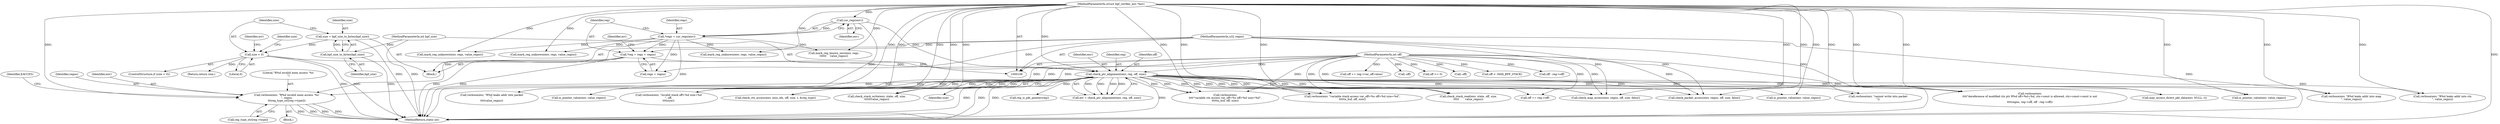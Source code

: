 digraph "0_linux_0c17d1d2c61936401f4702e1846e2c19b200f958_1@pointer" {
"1000524" [label="(Call,verbose(env, \"R%d invalid mem access '%s'\n\", regno,\n\t\t\treg_type_str[reg->type]))"];
"1000149" [label="(Call,check_ptr_alignment(env, reg, off, size))"];
"1000124" [label="(Call,cur_regs(env))"];
"1000107" [label="(MethodParameterIn,struct bpf_verifier_env *env)"];
"1000127" [label="(Call,*reg = regs + regno)"];
"1000122" [label="(Call,*regs = cur_regs(env))"];
"1000109" [label="(MethodParameterIn,u32 regno)"];
"1000110" [label="(MethodParameterIn,int off)"];
"1000142" [label="(Call,size < 0)"];
"1000137" [label="(Call,size = bpf_size_to_bytes(bpf_size))"];
"1000139" [label="(Call,bpf_size_to_bytes(bpf_size))"];
"1000111" [label="(MethodParameterIn,int bpf_size)"];
"1000442" [label="(Call,check_stack_write(env, state, off, size,\n\t\t\t\t\t\tvalue_regno))"];
"1000234" [label="(Call,is_pointer_value(env, value_regno))"];
"1000321" [label="(Call,mark_reg_unknown(env, regs, value_regno))"];
"1000488" [label="(Call,is_pointer_value(env, value_regno))"];
"1000473" [label="(Call,verbose(env, \"cannot write into packet\n\"))"];
"1000123" [label="(Identifier,regs)"];
"1000390" [label="(Call,off += reg->var_off.value)"];
"1000127" [label="(Call,*reg = regs + regno)"];
"1000468" [label="(Call,may_access_direct_pkt_data(env, NULL, t))"];
"1000107" [label="(MethodParameterIn,struct bpf_verifier_env *env)"];
"1000151" [label="(Identifier,reg)"];
"1000192" [label="(Call,check_map_access(env, regno, off, size, false))"];
"1000326" [label="(Call,mark_reg_known_zero(env, regs,\n\t\t\t\t\t\t    value_regno))"];
"1000158" [label="(Call,off += reg->off)"];
"1000501" [label="(Call,check_packet_access(env, regno, off, size, false))"];
"1000526" [label="(Literal,\"R%d invalid mem access '%s'\n\")"];
"1000144" [label="(Literal,0)"];
"1000148" [label="(Identifier,err)"];
"1000183" [label="(Call,verbose(env, \"R%d leaks addr into map\n\", value_regno))"];
"1000381" [label="(Call,verbose(env, \"variable stack access var_off=%s off=%d size=%d\",\n\t\t\t\ttn_buf, off, size))"];
"1000114" [label="(Block,)"];
"1000492" [label="(Call,verbose(env, \"R%d leaks addr into packet\n\",\n\t\t\t\tvalue_regno))"];
"1000459" [label="(Call,reg_is_pkt_pointer(reg))"];
"1000129" [label="(Call,regs + regno)"];
"1000286" [label="(Call,verbose(env,\n\t\t\t\t\"variable ctx access var_off=%s off=%d size=%d\",\n\t\t\t\ttn_buf, off, size))"];
"1000402" [label="(Call,off < -MAX_BPF_STACK)"];
"1000124" [label="(Call,cur_regs(env))"];
"1000138" [label="(Identifier,size)"];
"1000524" [label="(Call,verbose(env, \"R%d invalid mem access '%s'\n\", regno,\n\t\t\treg_type_str[reg->type]))"];
"1000109" [label="(MethodParameterIn,u32 regno)"];
"1000142" [label="(Call,size < 0)"];
"1000125" [label="(Identifier,env)"];
"1000535" [label="(Identifier,EACCES)"];
"1000257" [label="(Call,off - reg->off)"];
"1000451" [label="(Call,check_stack_read(env, state, off, size,\n\t\t\t\t\t       value_regno))"];
"1000110" [label="(MethodParameterIn,int off)"];
"1000152" [label="(Identifier,off)"];
"1000137" [label="(Call,size = bpf_size_to_bytes(bpf_size))"];
"1000140" [label="(Identifier,bpf_size)"];
"1000128" [label="(Identifier,reg)"];
"1000135" [label="(Identifier,err)"];
"1000111" [label="(MethodParameterIn,int bpf_size)"];
"1000528" [label="(Call,reg_type_str[reg->type])"];
"1000146" [label="(Identifier,size)"];
"1000141" [label="(ControlStructure,if (size < 0))"];
"1000407" [label="(Call,verbose(env, \"invalid stack off=%d size=%d\n\", off,\n\t\t\t\tsize))"];
"1000143" [label="(Identifier,size)"];
"1000250" [label="(Call,verbose(env,\n\t\t\t\t\"dereference of modified ctx ptr R%d off=%d+%d, ctx+const is allowed, ctx+const+const is not\n\",\n\t\t\t\tregno, reg->off, off - reg->off))"];
"1000150" [label="(Identifier,env)"];
"1000122" [label="(Call,*regs = cur_regs(env))"];
"1000527" [label="(Identifier,regno)"];
"1000139" [label="(Call,bpf_size_to_bytes(bpf_size))"];
"1000525" [label="(Identifier,env)"];
"1000523" [label="(Block,)"];
"1000145" [label="(Return,return size;)"];
"1000297" [label="(Call,check_ctx_access(env, insn_idx, off, size, t, &reg_type))"];
"1000147" [label="(Call,err = check_ptr_alignment(env, reg, off, size))"];
"1000179" [label="(Call,is_pointer_value(env, value_regno))"];
"1000568" [label="(MethodReturn,static int)"];
"1000518" [label="(Call,mark_reg_unknown(env, regs, value_regno))"];
"1000153" [label="(Identifier,size)"];
"1000424" [label="(Call,-off)"];
"1000149" [label="(Call,check_ptr_alignment(env, reg, off, size))"];
"1000399" [label="(Call,off >= 0)"];
"1000434" [label="(Call,-off)"];
"1000209" [label="(Call,mark_reg_unknown(env, regs, value_regno))"];
"1000238" [label="(Call,verbose(env, \"R%d leaks addr into ctx\n\", value_regno))"];
"1000524" -> "1000523"  [label="AST: "];
"1000524" -> "1000528"  [label="CFG: "];
"1000525" -> "1000524"  [label="AST: "];
"1000526" -> "1000524"  [label="AST: "];
"1000527" -> "1000524"  [label="AST: "];
"1000528" -> "1000524"  [label="AST: "];
"1000535" -> "1000524"  [label="CFG: "];
"1000524" -> "1000568"  [label="DDG: "];
"1000524" -> "1000568"  [label="DDG: "];
"1000524" -> "1000568"  [label="DDG: "];
"1000524" -> "1000568"  [label="DDG: "];
"1000149" -> "1000524"  [label="DDG: "];
"1000107" -> "1000524"  [label="DDG: "];
"1000109" -> "1000524"  [label="DDG: "];
"1000149" -> "1000147"  [label="AST: "];
"1000149" -> "1000153"  [label="CFG: "];
"1000150" -> "1000149"  [label="AST: "];
"1000151" -> "1000149"  [label="AST: "];
"1000152" -> "1000149"  [label="AST: "];
"1000153" -> "1000149"  [label="AST: "];
"1000147" -> "1000149"  [label="CFG: "];
"1000149" -> "1000568"  [label="DDG: "];
"1000149" -> "1000568"  [label="DDG: "];
"1000149" -> "1000568"  [label="DDG: "];
"1000149" -> "1000568"  [label="DDG: "];
"1000149" -> "1000147"  [label="DDG: "];
"1000149" -> "1000147"  [label="DDG: "];
"1000149" -> "1000147"  [label="DDG: "];
"1000149" -> "1000147"  [label="DDG: "];
"1000124" -> "1000149"  [label="DDG: "];
"1000107" -> "1000149"  [label="DDG: "];
"1000127" -> "1000149"  [label="DDG: "];
"1000110" -> "1000149"  [label="DDG: "];
"1000142" -> "1000149"  [label="DDG: "];
"1000149" -> "1000158"  [label="DDG: "];
"1000149" -> "1000179"  [label="DDG: "];
"1000149" -> "1000183"  [label="DDG: "];
"1000149" -> "1000192"  [label="DDG: "];
"1000149" -> "1000192"  [label="DDG: "];
"1000149" -> "1000234"  [label="DDG: "];
"1000149" -> "1000238"  [label="DDG: "];
"1000149" -> "1000250"  [label="DDG: "];
"1000149" -> "1000286"  [label="DDG: "];
"1000149" -> "1000286"  [label="DDG: "];
"1000149" -> "1000297"  [label="DDG: "];
"1000149" -> "1000297"  [label="DDG: "];
"1000149" -> "1000381"  [label="DDG: "];
"1000149" -> "1000381"  [label="DDG: "];
"1000149" -> "1000407"  [label="DDG: "];
"1000149" -> "1000407"  [label="DDG: "];
"1000149" -> "1000442"  [label="DDG: "];
"1000149" -> "1000442"  [label="DDG: "];
"1000149" -> "1000451"  [label="DDG: "];
"1000149" -> "1000451"  [label="DDG: "];
"1000149" -> "1000459"  [label="DDG: "];
"1000149" -> "1000468"  [label="DDG: "];
"1000149" -> "1000473"  [label="DDG: "];
"1000149" -> "1000488"  [label="DDG: "];
"1000149" -> "1000492"  [label="DDG: "];
"1000149" -> "1000501"  [label="DDG: "];
"1000149" -> "1000501"  [label="DDG: "];
"1000124" -> "1000122"  [label="AST: "];
"1000124" -> "1000125"  [label="CFG: "];
"1000125" -> "1000124"  [label="AST: "];
"1000122" -> "1000124"  [label="CFG: "];
"1000124" -> "1000568"  [label="DDG: "];
"1000124" -> "1000122"  [label="DDG: "];
"1000107" -> "1000124"  [label="DDG: "];
"1000107" -> "1000106"  [label="AST: "];
"1000107" -> "1000568"  [label="DDG: "];
"1000107" -> "1000179"  [label="DDG: "];
"1000107" -> "1000183"  [label="DDG: "];
"1000107" -> "1000192"  [label="DDG: "];
"1000107" -> "1000209"  [label="DDG: "];
"1000107" -> "1000234"  [label="DDG: "];
"1000107" -> "1000238"  [label="DDG: "];
"1000107" -> "1000250"  [label="DDG: "];
"1000107" -> "1000286"  [label="DDG: "];
"1000107" -> "1000297"  [label="DDG: "];
"1000107" -> "1000321"  [label="DDG: "];
"1000107" -> "1000326"  [label="DDG: "];
"1000107" -> "1000381"  [label="DDG: "];
"1000107" -> "1000407"  [label="DDG: "];
"1000107" -> "1000442"  [label="DDG: "];
"1000107" -> "1000451"  [label="DDG: "];
"1000107" -> "1000468"  [label="DDG: "];
"1000107" -> "1000473"  [label="DDG: "];
"1000107" -> "1000488"  [label="DDG: "];
"1000107" -> "1000492"  [label="DDG: "];
"1000107" -> "1000501"  [label="DDG: "];
"1000107" -> "1000518"  [label="DDG: "];
"1000127" -> "1000114"  [label="AST: "];
"1000127" -> "1000129"  [label="CFG: "];
"1000128" -> "1000127"  [label="AST: "];
"1000129" -> "1000127"  [label="AST: "];
"1000135" -> "1000127"  [label="CFG: "];
"1000127" -> "1000568"  [label="DDG: "];
"1000127" -> "1000568"  [label="DDG: "];
"1000122" -> "1000127"  [label="DDG: "];
"1000109" -> "1000127"  [label="DDG: "];
"1000122" -> "1000114"  [label="AST: "];
"1000123" -> "1000122"  [label="AST: "];
"1000128" -> "1000122"  [label="CFG: "];
"1000122" -> "1000568"  [label="DDG: "];
"1000122" -> "1000129"  [label="DDG: "];
"1000122" -> "1000209"  [label="DDG: "];
"1000122" -> "1000321"  [label="DDG: "];
"1000122" -> "1000326"  [label="DDG: "];
"1000122" -> "1000518"  [label="DDG: "];
"1000109" -> "1000106"  [label="AST: "];
"1000109" -> "1000568"  [label="DDG: "];
"1000109" -> "1000129"  [label="DDG: "];
"1000109" -> "1000192"  [label="DDG: "];
"1000109" -> "1000250"  [label="DDG: "];
"1000109" -> "1000501"  [label="DDG: "];
"1000110" -> "1000106"  [label="AST: "];
"1000110" -> "1000568"  [label="DDG: "];
"1000110" -> "1000158"  [label="DDG: "];
"1000110" -> "1000192"  [label="DDG: "];
"1000110" -> "1000257"  [label="DDG: "];
"1000110" -> "1000286"  [label="DDG: "];
"1000110" -> "1000297"  [label="DDG: "];
"1000110" -> "1000381"  [label="DDG: "];
"1000110" -> "1000390"  [label="DDG: "];
"1000110" -> "1000399"  [label="DDG: "];
"1000110" -> "1000402"  [label="DDG: "];
"1000110" -> "1000407"  [label="DDG: "];
"1000110" -> "1000424"  [label="DDG: "];
"1000110" -> "1000434"  [label="DDG: "];
"1000110" -> "1000442"  [label="DDG: "];
"1000110" -> "1000451"  [label="DDG: "];
"1000110" -> "1000501"  [label="DDG: "];
"1000142" -> "1000141"  [label="AST: "];
"1000142" -> "1000144"  [label="CFG: "];
"1000143" -> "1000142"  [label="AST: "];
"1000144" -> "1000142"  [label="AST: "];
"1000146" -> "1000142"  [label="CFG: "];
"1000148" -> "1000142"  [label="CFG: "];
"1000142" -> "1000568"  [label="DDG: "];
"1000142" -> "1000568"  [label="DDG: "];
"1000137" -> "1000142"  [label="DDG: "];
"1000142" -> "1000145"  [label="DDG: "];
"1000137" -> "1000114"  [label="AST: "];
"1000137" -> "1000139"  [label="CFG: "];
"1000138" -> "1000137"  [label="AST: "];
"1000139" -> "1000137"  [label="AST: "];
"1000143" -> "1000137"  [label="CFG: "];
"1000137" -> "1000568"  [label="DDG: "];
"1000139" -> "1000137"  [label="DDG: "];
"1000139" -> "1000140"  [label="CFG: "];
"1000140" -> "1000139"  [label="AST: "];
"1000139" -> "1000568"  [label="DDG: "];
"1000111" -> "1000139"  [label="DDG: "];
"1000111" -> "1000106"  [label="AST: "];
"1000111" -> "1000568"  [label="DDG: "];
}
